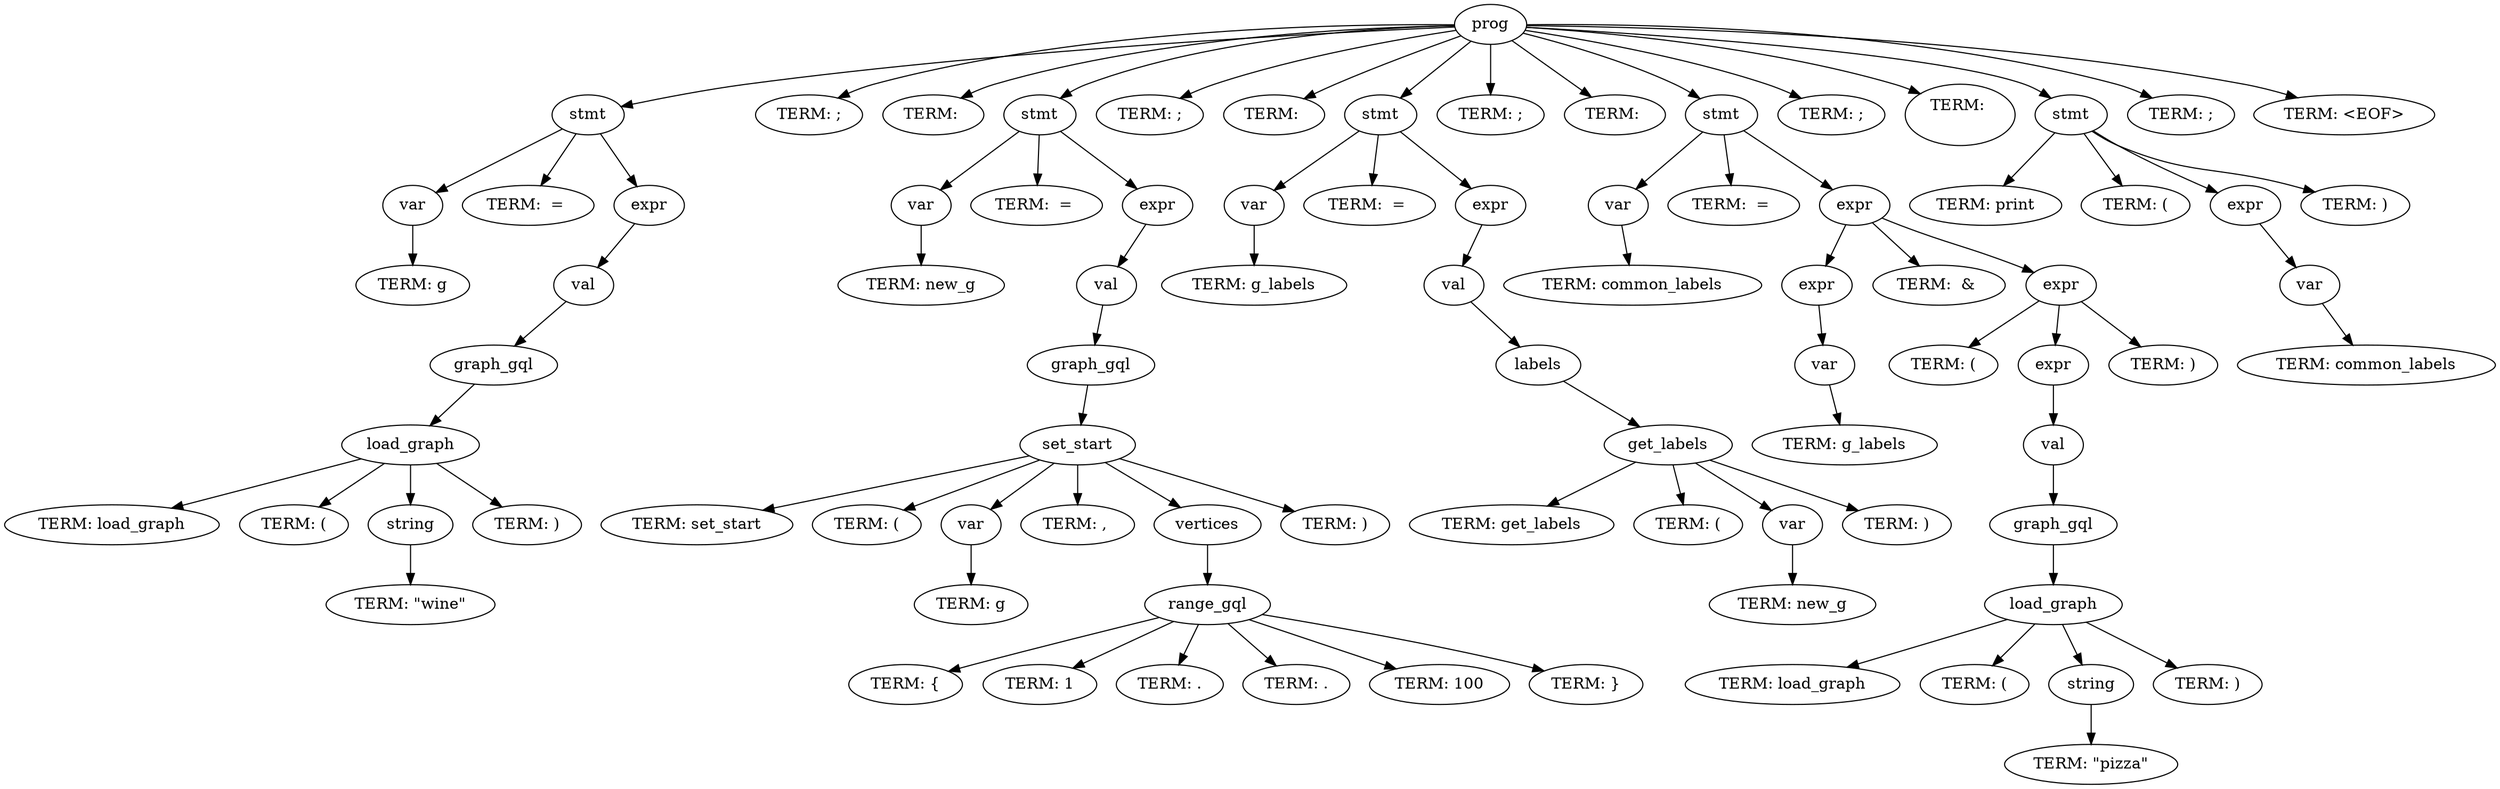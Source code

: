 digraph tree {
1 [label=prog];
1 -> 2;
2 [label=stmt];
2 -> 3;
3 [label=var];
3 -> 4;
4 [label="TERM: g"];
2 -> 5;
5 [label="TERM:  = "];
2 -> 6;
6 [label=expr];
6 -> 7;
7 [label=val];
7 -> 8;
8 [label=graph_gql];
8 -> 9;
9 [label=load_graph];
9 -> 10;
10 [label="TERM: load_graph"];
9 -> 11;
11 [label="TERM: ("];
9 -> 12;
12 [label=string];
12 -> 13;
13 [label="TERM: \"wine\""];
9 -> 14;
14 [label="TERM: )"];
1 -> 15;
15 [label="TERM: ;"];
1 -> 16;
16 [label="TERM: \n"];
1 -> 17;
17 [label=stmt];
17 -> 18;
18 [label=var];
18 -> 19;
19 [label="TERM: new_g"];
17 -> 20;
20 [label="TERM:  = "];
17 -> 21;
21 [label=expr];
21 -> 22;
22 [label=val];
22 -> 23;
23 [label=graph_gql];
23 -> 24;
24 [label=set_start];
24 -> 25;
25 [label="TERM: set_start"];
24 -> 26;
26 [label="TERM: ("];
24 -> 27;
27 [label=var];
27 -> 28;
28 [label="TERM: g"];
24 -> 29;
29 [label="TERM: , "];
24 -> 30;
30 [label=vertices];
30 -> 31;
31 [label=range_gql];
31 -> 32;
32 [label="TERM: {"];
31 -> 33;
33 [label="TERM: 1"];
31 -> 34;
34 [label="TERM: ."];
31 -> 35;
35 [label="TERM: ."];
31 -> 36;
36 [label="TERM: 100"];
31 -> 37;
37 [label="TERM: }"];
24 -> 38;
38 [label="TERM: )"];
1 -> 39;
39 [label="TERM: ;"];
1 -> 40;
40 [label="TERM: \n"];
1 -> 41;
41 [label=stmt];
41 -> 42;
42 [label=var];
42 -> 43;
43 [label="TERM: g_labels"];
41 -> 44;
44 [label="TERM:  = "];
41 -> 45;
45 [label=expr];
45 -> 46;
46 [label=val];
46 -> 47;
47 [label=labels];
47 -> 48;
48 [label=get_labels];
48 -> 49;
49 [label="TERM: get_labels"];
48 -> 50;
50 [label="TERM: ("];
48 -> 51;
51 [label=var];
51 -> 52;
52 [label="TERM: new_g"];
48 -> 53;
53 [label="TERM: )"];
1 -> 54;
54 [label="TERM: ;"];
1 -> 55;
55 [label="TERM: \n"];
1 -> 56;
56 [label=stmt];
56 -> 57;
57 [label=var];
57 -> 58;
58 [label="TERM: common_labels"];
56 -> 59;
59 [label="TERM:  = "];
56 -> 60;
60 [label=expr];
60 -> 61;
61 [label=expr];
61 -> 62;
62 [label=var];
62 -> 63;
63 [label="TERM: g_labels"];
60 -> 64;
64 [label="TERM:  & "];
60 -> 65;
65 [label=expr];
65 -> 66;
66 [label="TERM: ("];
65 -> 67;
67 [label=expr];
67 -> 68;
68 [label=val];
68 -> 69;
69 [label=graph_gql];
69 -> 70;
70 [label=load_graph];
70 -> 71;
71 [label="TERM: load_graph"];
70 -> 72;
72 [label="TERM: ("];
70 -> 73;
73 [label=string];
73 -> 74;
74 [label="TERM: \"pizza\""];
70 -> 75;
75 [label="TERM: )"];
65 -> 76;
76 [label="TERM: )"];
1 -> 77;
77 [label="TERM: ;"];
1 -> 78;
78 [label="TERM: \n\n"];
1 -> 79;
79 [label=stmt];
79 -> 80;
80 [label="TERM: print"];
79 -> 81;
81 [label="TERM: ("];
79 -> 82;
82 [label=expr];
82 -> 83;
83 [label=var];
83 -> 84;
84 [label="TERM: common_labels"];
79 -> 85;
85 [label="TERM: )"];
1 -> 86;
86 [label="TERM: ;"];
1 -> 87;
87 [label="TERM: <EOF>"];
}
